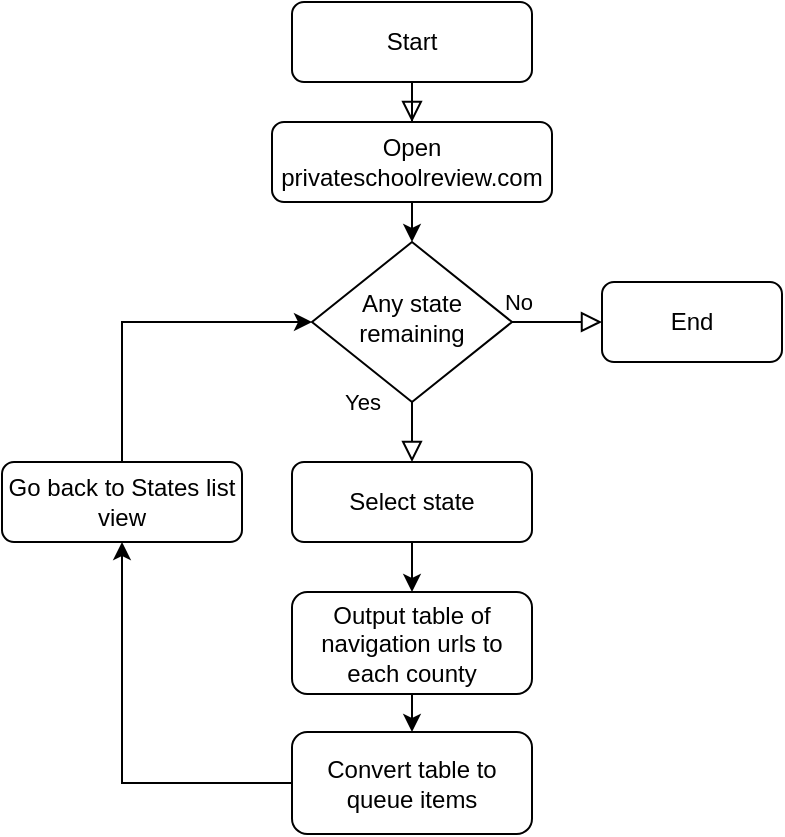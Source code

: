 <mxfile version="20.6.2" type="device"><diagram id="C5RBs43oDa-KdzZeNtuy" name="Page-1"><mxGraphModel dx="2249" dy="705" grid="0" gridSize="10" guides="1" tooltips="1" connect="1" arrows="1" fold="1" page="1" pageScale="1" pageWidth="827" pageHeight="1169" math="0" shadow="0"><root><mxCell id="WIyWlLk6GJQsqaUBKTNV-0"/><mxCell id="WIyWlLk6GJQsqaUBKTNV-1" parent="WIyWlLk6GJQsqaUBKTNV-0"/><mxCell id="WIyWlLk6GJQsqaUBKTNV-2" value="" style="rounded=0;html=1;jettySize=auto;orthogonalLoop=1;fontSize=11;endArrow=block;endFill=0;endSize=8;strokeWidth=1;shadow=0;labelBackgroundColor=none;edgeStyle=orthogonalEdgeStyle;entryX=0.5;entryY=0;entryDx=0;entryDy=0;" parent="WIyWlLk6GJQsqaUBKTNV-1" source="WIyWlLk6GJQsqaUBKTNV-3" target="nRfu0fEtpTfd-fLj3FBy-0" edge="1"><mxGeometry relative="1" as="geometry"/></mxCell><mxCell id="WIyWlLk6GJQsqaUBKTNV-3" value="Start" style="rounded=1;whiteSpace=wrap;html=1;fontSize=12;glass=0;strokeWidth=1;shadow=0;" parent="WIyWlLk6GJQsqaUBKTNV-1" vertex="1"><mxGeometry x="-607" y="45" width="120" height="40" as="geometry"/></mxCell><mxCell id="WIyWlLk6GJQsqaUBKTNV-4" value="Yes" style="rounded=0;html=1;jettySize=auto;orthogonalLoop=1;fontSize=11;endArrow=block;endFill=0;endSize=8;strokeWidth=1;shadow=0;labelBackgroundColor=none;edgeStyle=orthogonalEdgeStyle;entryX=0.5;entryY=0;entryDx=0;entryDy=0;" parent="WIyWlLk6GJQsqaUBKTNV-1" source="WIyWlLk6GJQsqaUBKTNV-6" target="nRfu0fEtpTfd-fLj3FBy-1" edge="1"><mxGeometry x="-1" y="-25" relative="1" as="geometry"><mxPoint as="offset"/></mxGeometry></mxCell><mxCell id="WIyWlLk6GJQsqaUBKTNV-5" value="No" style="edgeStyle=orthogonalEdgeStyle;rounded=0;html=1;jettySize=auto;orthogonalLoop=1;fontSize=11;endArrow=block;endFill=0;endSize=8;strokeWidth=1;shadow=0;labelBackgroundColor=none;entryX=0;entryY=0.5;entryDx=0;entryDy=0;" parent="WIyWlLk6GJQsqaUBKTNV-1" source="WIyWlLk6GJQsqaUBKTNV-6" target="nRfu0fEtpTfd-fLj3FBy-2" edge="1"><mxGeometry x="-0.873" y="10" relative="1" as="geometry"><mxPoint as="offset"/><mxPoint x="-372" y="205" as="targetPoint"/></mxGeometry></mxCell><mxCell id="WIyWlLk6GJQsqaUBKTNV-6" value="Any state remaining" style="rhombus;whiteSpace=wrap;html=1;shadow=0;fontFamily=Helvetica;fontSize=12;align=center;strokeWidth=1;spacing=6;spacingTop=-4;" parent="WIyWlLk6GJQsqaUBKTNV-1" vertex="1"><mxGeometry x="-597" y="165" width="100" height="80" as="geometry"/></mxCell><mxCell id="nRfu0fEtpTfd-fLj3FBy-3" style="edgeStyle=orthogonalEdgeStyle;rounded=0;orthogonalLoop=1;jettySize=auto;html=1;exitX=0.5;exitY=1;exitDx=0;exitDy=0;entryX=0.5;entryY=0;entryDx=0;entryDy=0;" parent="WIyWlLk6GJQsqaUBKTNV-1" source="nRfu0fEtpTfd-fLj3FBy-0" target="WIyWlLk6GJQsqaUBKTNV-6" edge="1"><mxGeometry relative="1" as="geometry"/></mxCell><mxCell id="nRfu0fEtpTfd-fLj3FBy-0" value="Open privateschoolreview.com" style="rounded=1;whiteSpace=wrap;html=1;fontSize=12;glass=0;strokeWidth=1;shadow=0;" parent="WIyWlLk6GJQsqaUBKTNV-1" vertex="1"><mxGeometry x="-617" y="105" width="140" height="40" as="geometry"/></mxCell><mxCell id="8-bY4UffjVSDzMyqd1Su-2" style="edgeStyle=orthogonalEdgeStyle;rounded=0;orthogonalLoop=1;jettySize=auto;html=1;exitX=0.5;exitY=1;exitDx=0;exitDy=0;entryX=0.5;entryY=0;entryDx=0;entryDy=0;" edge="1" parent="WIyWlLk6GJQsqaUBKTNV-1" source="nRfu0fEtpTfd-fLj3FBy-1" target="8-bY4UffjVSDzMyqd1Su-0"><mxGeometry relative="1" as="geometry"/></mxCell><mxCell id="nRfu0fEtpTfd-fLj3FBy-1" value="Select state" style="rounded=1;whiteSpace=wrap;html=1;fontSize=12;glass=0;strokeWidth=1;shadow=0;" parent="WIyWlLk6GJQsqaUBKTNV-1" vertex="1"><mxGeometry x="-607" y="275" width="120" height="40" as="geometry"/></mxCell><mxCell id="nRfu0fEtpTfd-fLj3FBy-2" value="End" style="rounded=1;whiteSpace=wrap;html=1;fontSize=12;glass=0;strokeWidth=1;shadow=0;" parent="WIyWlLk6GJQsqaUBKTNV-1" vertex="1"><mxGeometry x="-452" y="185" width="90" height="40" as="geometry"/></mxCell><mxCell id="nRfu0fEtpTfd-fLj3FBy-17" style="edgeStyle=orthogonalEdgeStyle;rounded=0;orthogonalLoop=1;jettySize=auto;html=1;exitX=0.5;exitY=0;exitDx=0;exitDy=0;entryX=0;entryY=0.5;entryDx=0;entryDy=0;" parent="WIyWlLk6GJQsqaUBKTNV-1" source="nRfu0fEtpTfd-fLj3FBy-16" target="WIyWlLk6GJQsqaUBKTNV-6" edge="1"><mxGeometry relative="1" as="geometry"/></mxCell><mxCell id="nRfu0fEtpTfd-fLj3FBy-16" value="Go back to States list view" style="rounded=1;whiteSpace=wrap;html=1;fontSize=12;glass=0;strokeWidth=1;shadow=0;" parent="WIyWlLk6GJQsqaUBKTNV-1" vertex="1"><mxGeometry x="-752" y="275" width="120" height="40" as="geometry"/></mxCell><mxCell id="8-bY4UffjVSDzMyqd1Su-3" style="edgeStyle=orthogonalEdgeStyle;rounded=0;orthogonalLoop=1;jettySize=auto;html=1;exitX=0.5;exitY=1;exitDx=0;exitDy=0;entryX=0.5;entryY=0;entryDx=0;entryDy=0;" edge="1" parent="WIyWlLk6GJQsqaUBKTNV-1" source="8-bY4UffjVSDzMyqd1Su-0" target="8-bY4UffjVSDzMyqd1Su-1"><mxGeometry relative="1" as="geometry"/></mxCell><mxCell id="8-bY4UffjVSDzMyqd1Su-0" value="Output table of navigation urls to each county" style="rounded=1;whiteSpace=wrap;html=1;fontSize=12;glass=0;strokeWidth=1;shadow=0;" vertex="1" parent="WIyWlLk6GJQsqaUBKTNV-1"><mxGeometry x="-607" y="340" width="120" height="51" as="geometry"/></mxCell><mxCell id="8-bY4UffjVSDzMyqd1Su-4" style="edgeStyle=orthogonalEdgeStyle;rounded=0;orthogonalLoop=1;jettySize=auto;html=1;exitX=0;exitY=0.5;exitDx=0;exitDy=0;entryX=0.5;entryY=1;entryDx=0;entryDy=0;" edge="1" parent="WIyWlLk6GJQsqaUBKTNV-1" source="8-bY4UffjVSDzMyqd1Su-1" target="nRfu0fEtpTfd-fLj3FBy-16"><mxGeometry relative="1" as="geometry"/></mxCell><mxCell id="8-bY4UffjVSDzMyqd1Su-1" value="Convert table to queue items" style="rounded=1;whiteSpace=wrap;html=1;fontSize=12;glass=0;strokeWidth=1;shadow=0;" vertex="1" parent="WIyWlLk6GJQsqaUBKTNV-1"><mxGeometry x="-607" y="410" width="120" height="51" as="geometry"/></mxCell></root></mxGraphModel></diagram></mxfile>